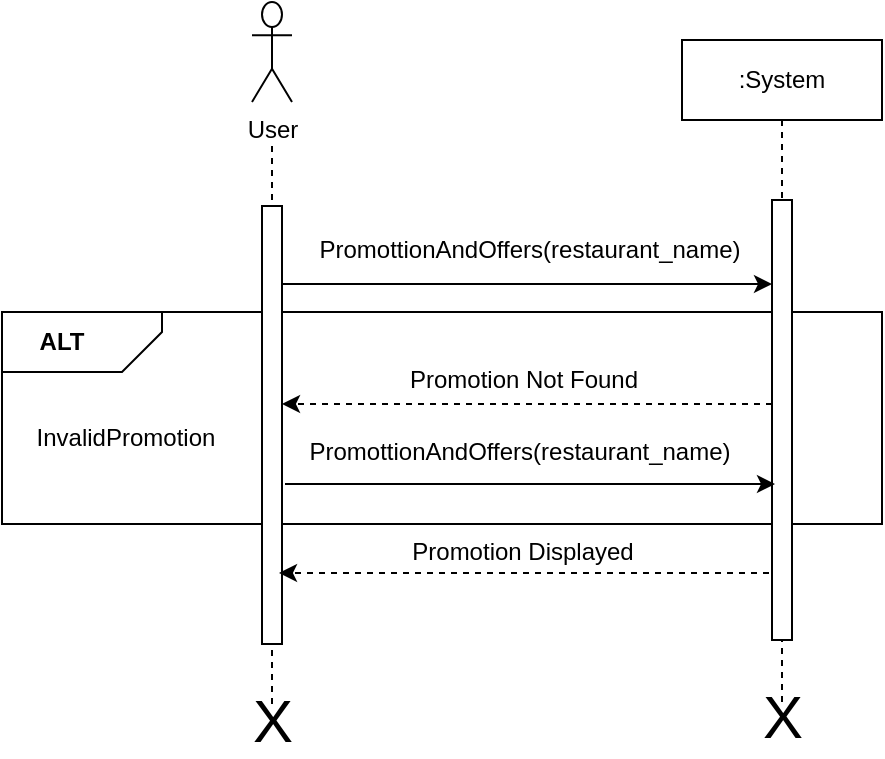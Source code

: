 <mxfile version="22.0.6" type="device">
  <diagram name="Page-1" id="AEcvbRO6kXFtiSNqGrjC">
    <mxGraphModel dx="875" dy="445" grid="1" gridSize="10" guides="1" tooltips="1" connect="1" arrows="1" fold="1" page="1" pageScale="1" pageWidth="850" pageHeight="1100" math="0" shadow="0">
      <root>
        <mxCell id="0" />
        <mxCell id="1" parent="0" />
        <mxCell id="U7l1v0IS4-y38YHUDUNl-1" value="" style="endArrow=none;dashed=1;html=1;rounded=0;" edge="1" parent="1">
          <mxGeometry width="50" height="50" relative="1" as="geometry">
            <mxPoint x="345" y="420" as="sourcePoint" />
            <mxPoint x="345" y="140" as="targetPoint" />
          </mxGeometry>
        </mxCell>
        <mxCell id="U7l1v0IS4-y38YHUDUNl-2" value="" style="rounded=0;whiteSpace=wrap;html=1;imageHeight=29;" vertex="1" parent="1">
          <mxGeometry x="210" y="224" width="440" height="106" as="geometry" />
        </mxCell>
        <mxCell id="U7l1v0IS4-y38YHUDUNl-3" value=":System" style="shape=umlLifeline;perimeter=lifelinePerimeter;whiteSpace=wrap;html=1;container=0;dropTarget=0;collapsible=0;recursiveResize=0;outlineConnect=0;portConstraint=eastwest;newEdgeStyle={&quot;edgeStyle&quot;:&quot;elbowEdgeStyle&quot;,&quot;elbow&quot;:&quot;vertical&quot;,&quot;curved&quot;:0,&quot;rounded&quot;:0};" vertex="1" parent="1">
          <mxGeometry x="550" y="88" width="100" height="332" as="geometry" />
        </mxCell>
        <mxCell id="U7l1v0IS4-y38YHUDUNl-4" value="" style="html=1;points=[];perimeter=orthogonalPerimeter;outlineConnect=0;targetShapes=umlLifeline;portConstraint=eastwest;newEdgeStyle={&quot;edgeStyle&quot;:&quot;elbowEdgeStyle&quot;,&quot;elbow&quot;:&quot;vertical&quot;,&quot;curved&quot;:0,&quot;rounded&quot;:0};" vertex="1" parent="U7l1v0IS4-y38YHUDUNl-3">
          <mxGeometry x="45" y="80" width="10" height="220" as="geometry" />
        </mxCell>
        <mxCell id="U7l1v0IS4-y38YHUDUNl-5" value="User" style="shape=umlActor;verticalLabelPosition=bottom;verticalAlign=top;html=1;outlineConnect=0;" vertex="1" parent="1">
          <mxGeometry x="335" y="69" width="20" height="50" as="geometry" />
        </mxCell>
        <mxCell id="U7l1v0IS4-y38YHUDUNl-6" value="" style="html=1;points=[];perimeter=orthogonalPerimeter;outlineConnect=0;targetShapes=umlLifeline;portConstraint=eastwest;newEdgeStyle={&quot;edgeStyle&quot;:&quot;elbowEdgeStyle&quot;,&quot;elbow&quot;:&quot;vertical&quot;,&quot;curved&quot;:0,&quot;rounded&quot;:0};" vertex="1" parent="1">
          <mxGeometry x="340" y="171" width="10" height="219" as="geometry" />
        </mxCell>
        <mxCell id="U7l1v0IS4-y38YHUDUNl-7" value="" style="endArrow=classic;html=1;rounded=0;" edge="1" parent="1" target="U7l1v0IS4-y38YHUDUNl-4">
          <mxGeometry width="50" height="50" relative="1" as="geometry">
            <mxPoint x="350" y="210" as="sourcePoint" />
            <mxPoint x="510" y="210" as="targetPoint" />
          </mxGeometry>
        </mxCell>
        <mxCell id="U7l1v0IS4-y38YHUDUNl-8" value="" style="html=1;labelBackgroundColor=#ffffff;startArrow=none;startFill=0;startSize=6;endArrow=classic;endFill=1;endSize=6;jettySize=auto;orthogonalLoop=1;strokeWidth=1;dashed=1;fontSize=14;rounded=0;" edge="1" parent="1">
          <mxGeometry width="60" height="60" relative="1" as="geometry">
            <mxPoint x="595" y="270" as="sourcePoint" />
            <mxPoint x="350" y="270" as="targetPoint" />
          </mxGeometry>
        </mxCell>
        <mxCell id="U7l1v0IS4-y38YHUDUNl-9" value="PromottionAndOffers(restaurant_name)" style="text;strokeColor=none;align=center;fillColor=none;html=1;verticalAlign=middle;whiteSpace=wrap;rounded=0;" vertex="1" parent="1">
          <mxGeometry x="354" y="178" width="240" height="30" as="geometry" />
        </mxCell>
        <mxCell id="U7l1v0IS4-y38YHUDUNl-10" value="Promotion Not Found" style="text;strokeColor=none;align=center;fillColor=none;html=1;verticalAlign=middle;whiteSpace=wrap;rounded=0;" vertex="1" parent="1">
          <mxGeometry x="396" y="242.5" width="150" height="30" as="geometry" />
        </mxCell>
        <mxCell id="U7l1v0IS4-y38YHUDUNl-12" value="" style="verticalLabelPosition=bottom;verticalAlign=top;html=1;shape=card;whiteSpace=wrap;size=20;arcSize=12;rotation=-180;" vertex="1" parent="1">
          <mxGeometry x="210" y="224" width="80" height="30" as="geometry" />
        </mxCell>
        <mxCell id="U7l1v0IS4-y38YHUDUNl-13" value="&lt;b&gt;ALT&lt;/b&gt;" style="text;strokeColor=none;align=center;fillColor=none;html=1;verticalAlign=middle;whiteSpace=wrap;rounded=0;" vertex="1" parent="1">
          <mxGeometry x="210" y="224" width="60" height="30" as="geometry" />
        </mxCell>
        <mxCell id="U7l1v0IS4-y38YHUDUNl-14" value="InvalidPromotion" style="text;strokeColor=none;align=center;fillColor=none;html=1;verticalAlign=middle;whiteSpace=wrap;rounded=0;" vertex="1" parent="1">
          <mxGeometry x="218" y="272" width="108" height="30" as="geometry" />
        </mxCell>
        <mxCell id="U7l1v0IS4-y38YHUDUNl-15" value="" style="html=1;labelBackgroundColor=#ffffff;startArrow=none;startFill=0;startSize=6;endArrow=classic;endFill=1;endSize=6;jettySize=auto;orthogonalLoop=1;strokeWidth=1;dashed=1;fontSize=14;rounded=0;" edge="1" parent="1">
          <mxGeometry width="60" height="60" relative="1" as="geometry">
            <mxPoint x="593.5" y="354.5" as="sourcePoint" />
            <mxPoint x="348.5" y="354.5" as="targetPoint" />
          </mxGeometry>
        </mxCell>
        <mxCell id="U7l1v0IS4-y38YHUDUNl-16" value="Promotion Displayed" style="text;strokeColor=none;align=center;fillColor=none;html=1;verticalAlign=middle;whiteSpace=wrap;rounded=0;" vertex="1" parent="1">
          <mxGeometry x="403.75" y="329" width="132.5" height="30" as="geometry" />
        </mxCell>
        <mxCell id="U7l1v0IS4-y38YHUDUNl-18" value="&lt;font style=&quot;font-size: 30px;&quot;&gt;X&lt;/font&gt;" style="text;strokeColor=none;align=center;fillColor=none;html=1;verticalAlign=middle;whiteSpace=wrap;rounded=0;" vertex="1" parent="1">
          <mxGeometry x="332" y="423.01" width="27" height="10" as="geometry" />
        </mxCell>
        <mxCell id="U7l1v0IS4-y38YHUDUNl-19" value="&lt;font style=&quot;font-size: 30px;&quot;&gt;X&lt;/font&gt;" style="text;strokeColor=none;align=center;fillColor=none;html=1;verticalAlign=middle;whiteSpace=wrap;rounded=0;" vertex="1" parent="1">
          <mxGeometry x="587" y="421.29" width="27" height="10" as="geometry" />
        </mxCell>
        <mxCell id="U7l1v0IS4-y38YHUDUNl-22" value="PromottionAndOffers(restaurant_name)" style="text;strokeColor=none;align=center;fillColor=none;html=1;verticalAlign=middle;whiteSpace=wrap;rounded=0;" vertex="1" parent="1">
          <mxGeometry x="349" y="278.5" width="240" height="30" as="geometry" />
        </mxCell>
        <mxCell id="U7l1v0IS4-y38YHUDUNl-23" value="" style="endArrow=classic;html=1;rounded=0;" edge="1" parent="1">
          <mxGeometry width="50" height="50" relative="1" as="geometry">
            <mxPoint x="351.5" y="310" as="sourcePoint" />
            <mxPoint x="596.5" y="310" as="targetPoint" />
          </mxGeometry>
        </mxCell>
      </root>
    </mxGraphModel>
  </diagram>
</mxfile>
